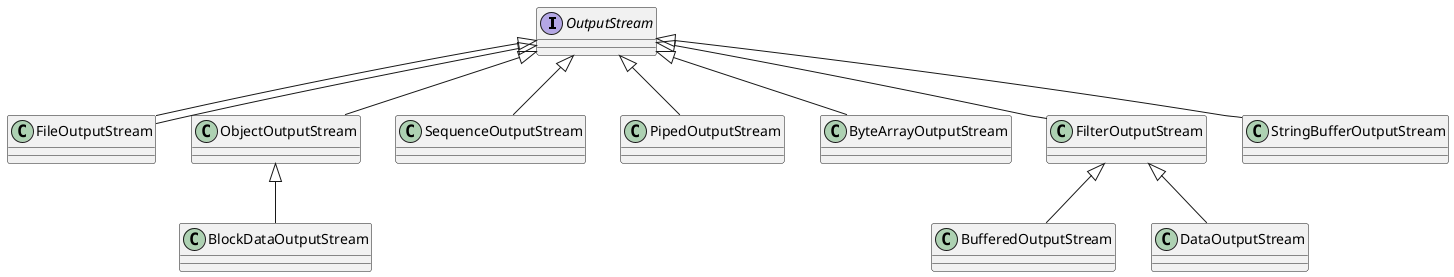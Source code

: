 @startuml

interface OutputStream
class FileOutputStream
class ObjectOutputStream
class SequenceOutputStream
class PipedOutputStream
class ByteArrayOutputStream
class FilterOutputStream
class StringBufferOutputStream

class BufferedOutputStream
class DataOutputStream

class BlockDataOutputStream

OutputStream <|-- FileOutputStream
OutputStream <|-- FileOutputStream
OutputStream <|-- ObjectOutputStream
OutputStream <|-- SequenceOutputStream
OutputStream <|-- PipedOutputStream
OutputStream <|-- ByteArrayOutputStream
OutputStream <|-- FilterOutputStream
OutputStream <|-- StringBufferOutputStream
FilterOutputStream <|-- BufferedOutputStream
FilterOutputStream <|-- DataOutputStream
ObjectOutputStream <|-- BlockDataOutputStream

@enduml